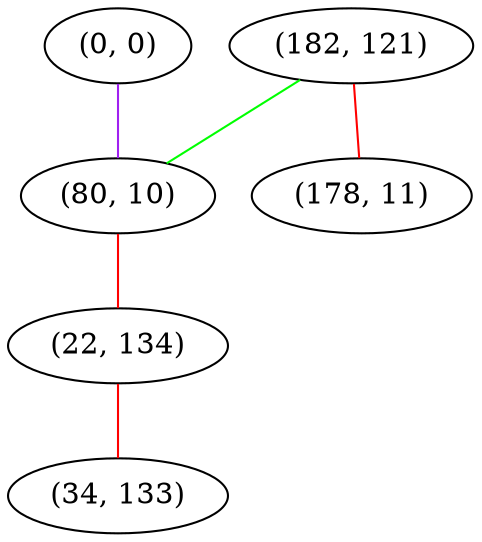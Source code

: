 graph "" {
"(182, 121)";
"(0, 0)";
"(80, 10)";
"(22, 134)";
"(34, 133)";
"(178, 11)";
"(182, 121)" -- "(178, 11)"  [color=red, key=0, weight=1];
"(182, 121)" -- "(80, 10)"  [color=green, key=0, weight=2];
"(0, 0)" -- "(80, 10)"  [color=purple, key=0, weight=4];
"(80, 10)" -- "(22, 134)"  [color=red, key=0, weight=1];
"(22, 134)" -- "(34, 133)"  [color=red, key=0, weight=1];
}
